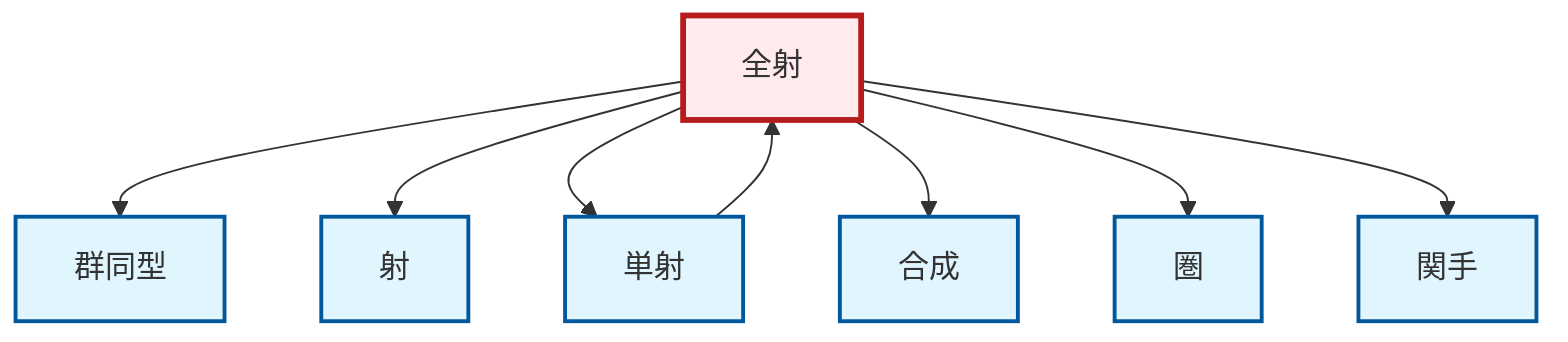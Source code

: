 graph TD
    classDef definition fill:#e1f5fe,stroke:#01579b,stroke-width:2px
    classDef theorem fill:#f3e5f5,stroke:#4a148c,stroke-width:2px
    classDef axiom fill:#fff3e0,stroke:#e65100,stroke-width:2px
    classDef example fill:#e8f5e9,stroke:#1b5e20,stroke-width:2px
    classDef current fill:#ffebee,stroke:#b71c1c,stroke-width:3px
    def-composition["合成"]:::definition
    def-epimorphism["全射"]:::definition
    def-monomorphism["単射"]:::definition
    def-category["圏"]:::definition
    def-functor["関手"]:::definition
    def-morphism["射"]:::definition
    def-isomorphism["群同型"]:::definition
    def-epimorphism --> def-isomorphism
    def-epimorphism --> def-morphism
    def-epimorphism --> def-monomorphism
    def-epimorphism --> def-composition
    def-epimorphism --> def-category
    def-monomorphism --> def-epimorphism
    def-epimorphism --> def-functor
    class def-epimorphism current